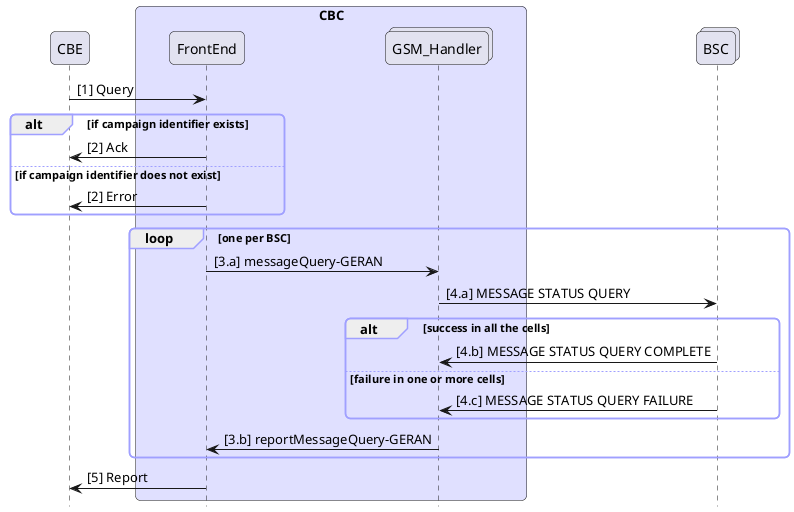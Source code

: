 @startuml
hide footbox
skinparam Shadowing false
skinparam BackgroundColor transparent
skinparam SequenceGroupBodyBackgroundColor transparent
skinparam roundcorner 10
skinparam ParticipantPadding 30
skinparam BoxPadding 10
skinparam SequenceGroupBorderColor #a0a0ff

participant CBE as cbe
box "CBC" #e0e0ff
participant FrontEnd as fe
collections GSM_Handler as handlers
end box
collections BSC as bsc

cbe -> fe: [1] Query
alt if campaign identifier exists
    fe -> cbe: [2] Ack
else if campaign identifier does not exist
    fe -> cbe: [2] Error
end
loop one per BSC
    fe -> handlers: [3.a] messageQuery-GERAN
    handlers -> bsc: [4.a] MESSAGE STATUS QUERY
    alt success in all the cells
        bsc -> handlers: [4.b] MESSAGE STATUS QUERY COMPLETE
    else failure in one or more cells
        bsc -> handlers: [4.c] MESSAGE STATUS QUERY FAILURE
    end
    handlers -> fe: [3.b] reportMessageQuery-GERAN
end
fe -> cbe: [5] Report
@enduml
